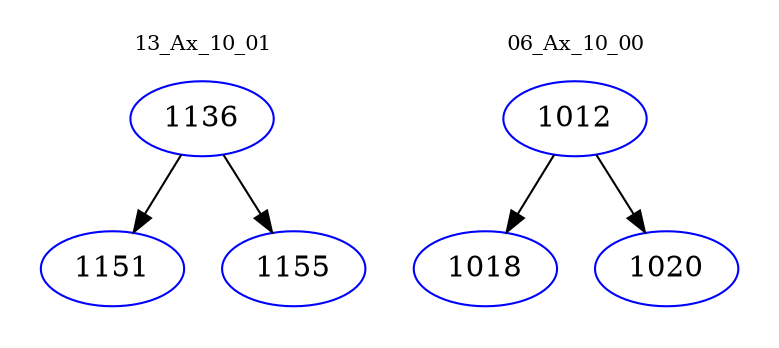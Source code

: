 digraph{
subgraph cluster_0 {
color = white
label = "13_Ax_10_01";
fontsize=10;
T0_1136 [label="1136", color="blue"]
T0_1136 -> T0_1151 [color="black"]
T0_1151 [label="1151", color="blue"]
T0_1136 -> T0_1155 [color="black"]
T0_1155 [label="1155", color="blue"]
}
subgraph cluster_1 {
color = white
label = "06_Ax_10_00";
fontsize=10;
T1_1012 [label="1012", color="blue"]
T1_1012 -> T1_1018 [color="black"]
T1_1018 [label="1018", color="blue"]
T1_1012 -> T1_1020 [color="black"]
T1_1020 [label="1020", color="blue"]
}
}
